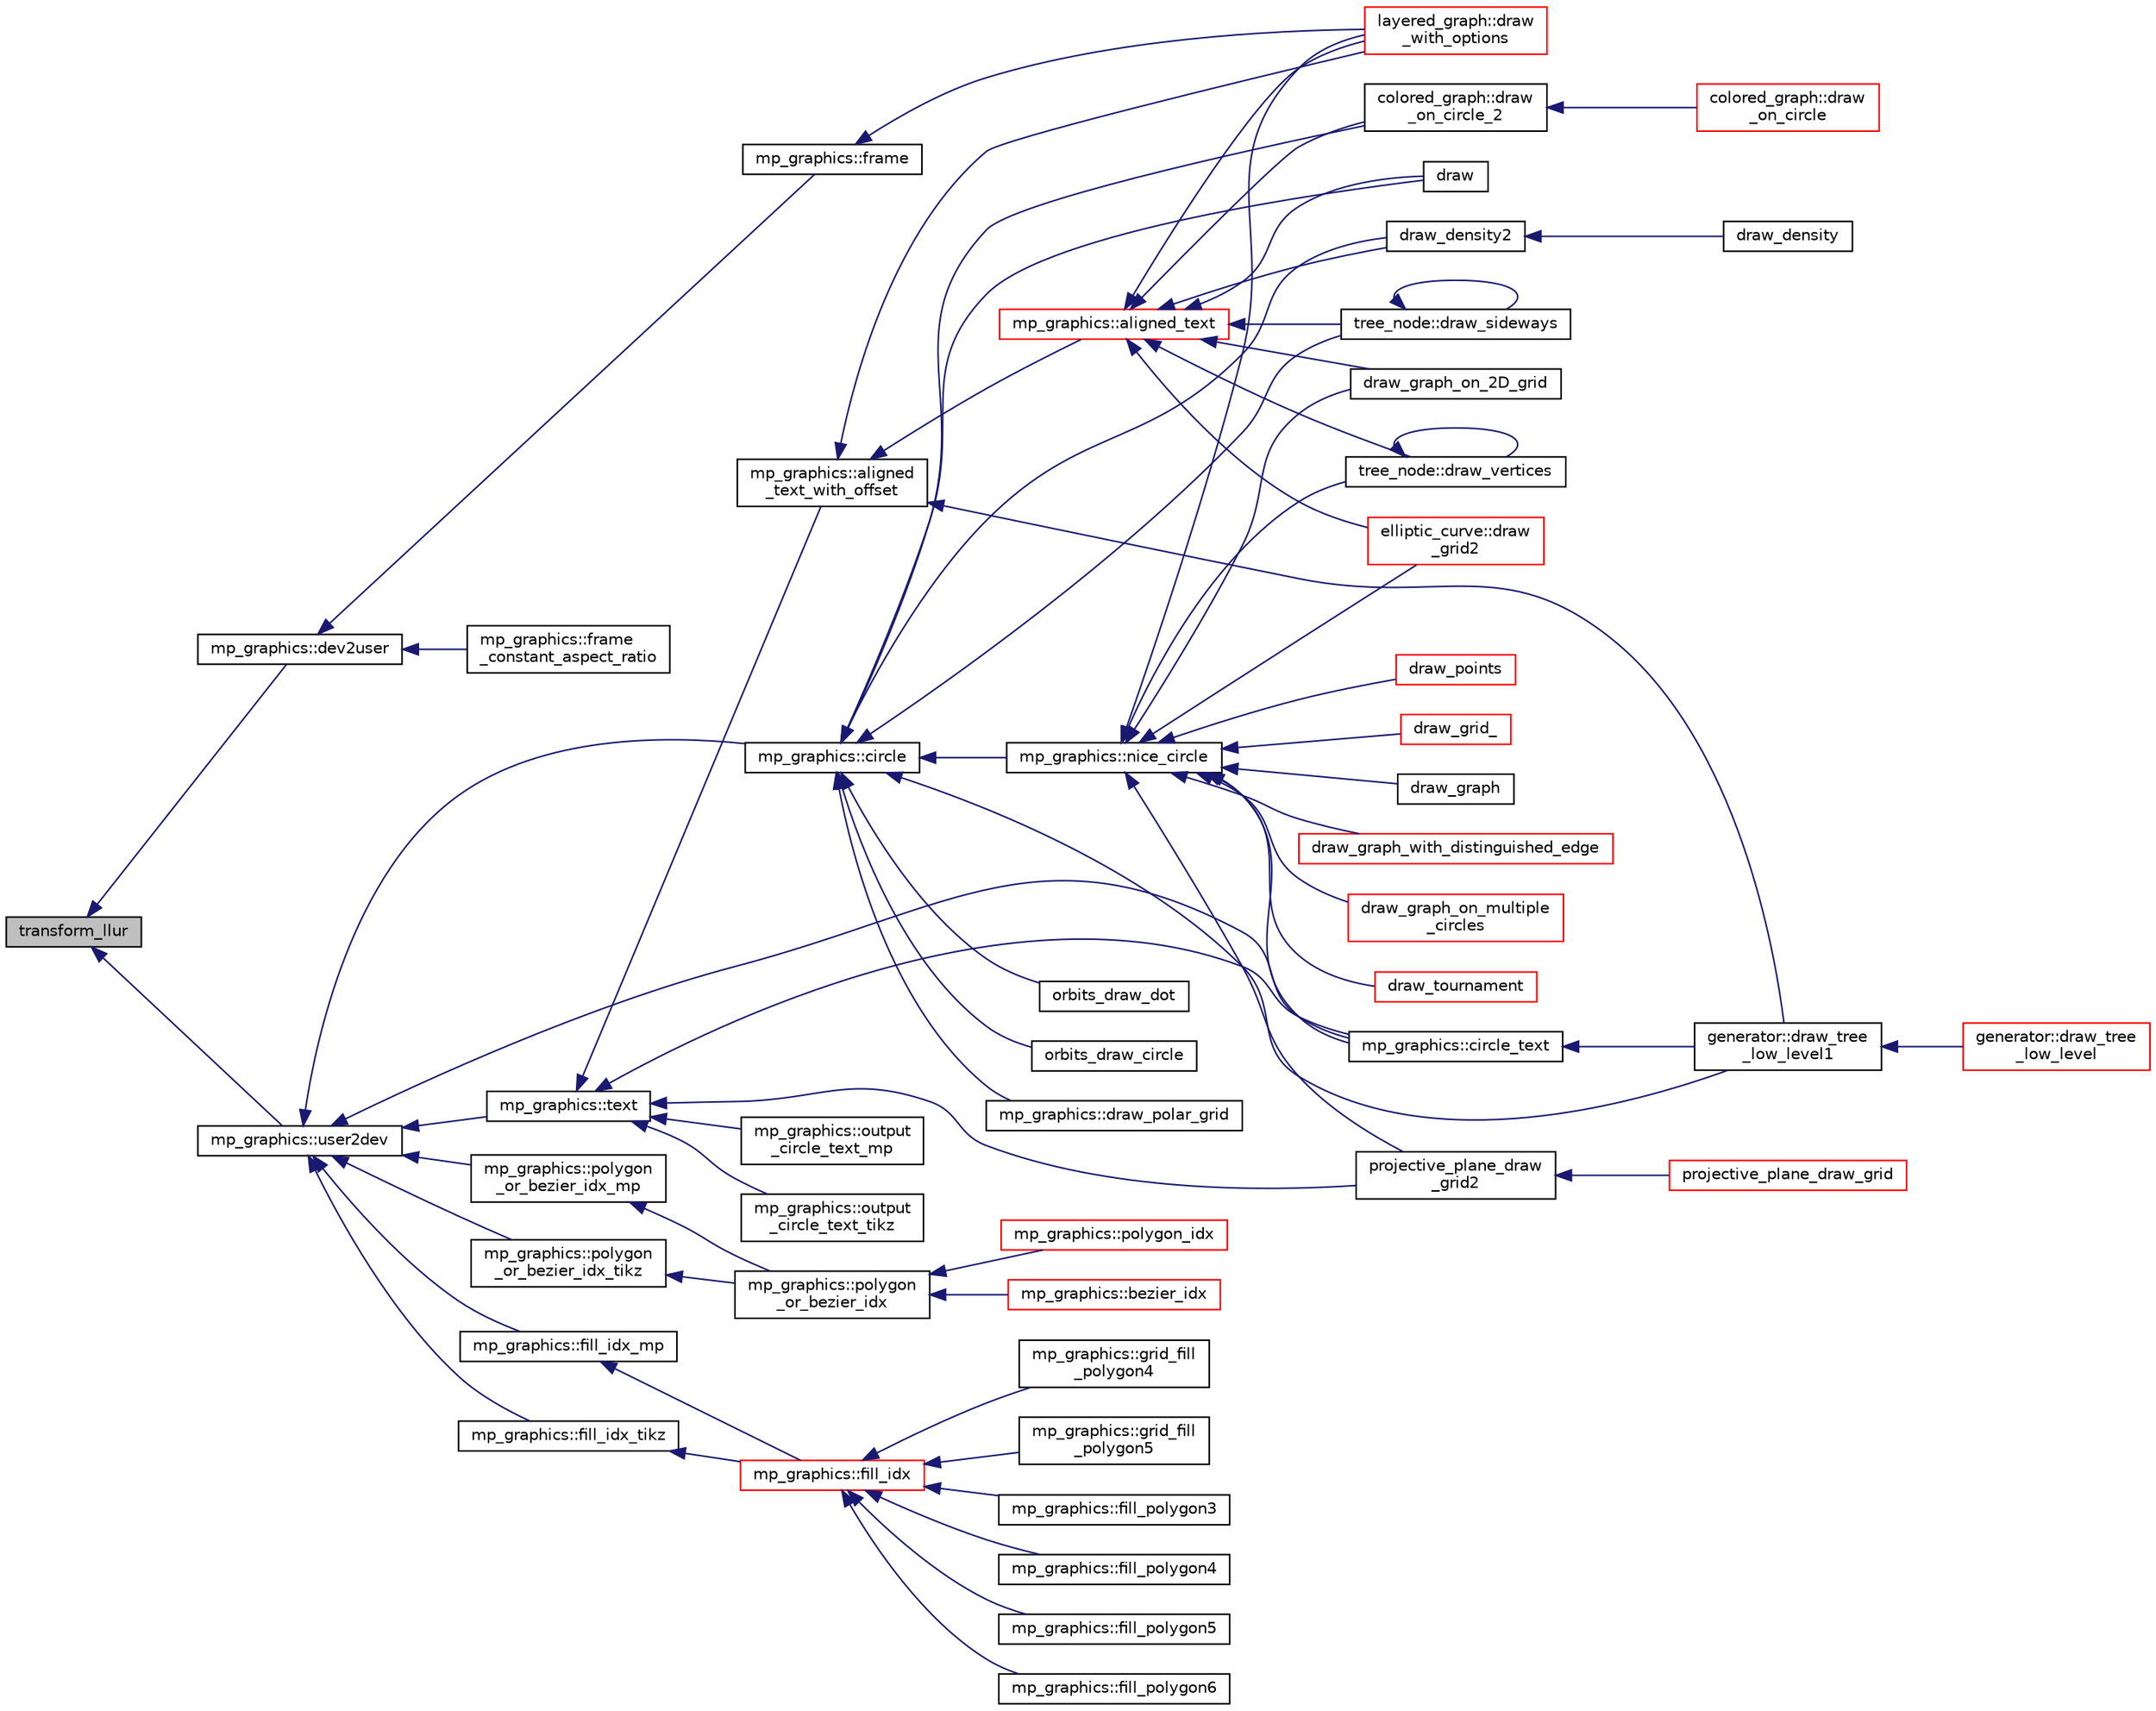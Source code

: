 digraph "transform_llur"
{
  edge [fontname="Helvetica",fontsize="10",labelfontname="Helvetica",labelfontsize="10"];
  node [fontname="Helvetica",fontsize="10",shape=record];
  rankdir="LR";
  Node858 [label="transform_llur",height=0.2,width=0.4,color="black", fillcolor="grey75", style="filled", fontcolor="black"];
  Node858 -> Node859 [dir="back",color="midnightblue",fontsize="10",style="solid",fontname="Helvetica"];
  Node859 [label="mp_graphics::user2dev",height=0.2,width=0.4,color="black", fillcolor="white", style="filled",URL="$da/d2c/classmp__graphics.html#af087f5f4b08c72f67f5e35cc312070fb"];
  Node859 -> Node860 [dir="back",color="midnightblue",fontsize="10",style="solid",fontname="Helvetica"];
  Node860 [label="mp_graphics::text",height=0.2,width=0.4,color="black", fillcolor="white", style="filled",URL="$da/d2c/classmp__graphics.html#ae92ece77cf1942bfee760d6cf854b74b"];
  Node860 -> Node861 [dir="back",color="midnightblue",fontsize="10",style="solid",fontname="Helvetica"];
  Node861 [label="mp_graphics::aligned\l_text_with_offset",height=0.2,width=0.4,color="black", fillcolor="white", style="filled",URL="$da/d2c/classmp__graphics.html#a3b5a8558ee721bd8b9ed36e732317679"];
  Node861 -> Node862 [dir="back",color="midnightblue",fontsize="10",style="solid",fontname="Helvetica"];
  Node862 [label="layered_graph::draw\l_with_options",height=0.2,width=0.4,color="red", fillcolor="white", style="filled",URL="$da/db1/classlayered__graph.html#a4c76e40c6cf5bfb2ab2df20c33e846bc"];
  Node861 -> Node888 [dir="back",color="midnightblue",fontsize="10",style="solid",fontname="Helvetica"];
  Node888 [label="mp_graphics::aligned_text",height=0.2,width=0.4,color="red", fillcolor="white", style="filled",URL="$da/d2c/classmp__graphics.html#a52ca0d0e39640fe15c6a8bd8633c9e5a"];
  Node888 -> Node892 [dir="back",color="midnightblue",fontsize="10",style="solid",fontname="Helvetica"];
  Node892 [label="colored_graph::draw\l_on_circle_2",height=0.2,width=0.4,color="black", fillcolor="white", style="filled",URL="$dc/de2/classcolored__graph.html#a5491c0aa5ba7e60fb694fe7fbbc5ce8a"];
  Node892 -> Node893 [dir="back",color="midnightblue",fontsize="10",style="solid",fontname="Helvetica"];
  Node893 [label="colored_graph::draw\l_on_circle",height=0.2,width=0.4,color="red", fillcolor="white", style="filled",URL="$dc/de2/classcolored__graph.html#af5b7af38772c569cc0d6ab1d7c1fe20b"];
  Node888 -> Node862 [dir="back",color="midnightblue",fontsize="10",style="solid",fontname="Helvetica"];
  Node888 -> Node901 [dir="back",color="midnightblue",fontsize="10",style="solid",fontname="Helvetica"];
  Node901 [label="draw",height=0.2,width=0.4,color="black", fillcolor="white", style="filled",URL="$d7/d04/graphics_8h.html#a2f0462cf6d66f0096ed82a8dad6e4c3d"];
  Node888 -> Node904 [dir="back",color="midnightblue",fontsize="10",style="solid",fontname="Helvetica"];
  Node904 [label="draw_graph_on_2D_grid",height=0.2,width=0.4,color="black", fillcolor="white", style="filled",URL="$d7/d04/graphics_8h.html#af1fb7eed73ca4b08ce41329c6b843f6b"];
  Node888 -> Node918 [dir="back",color="midnightblue",fontsize="10",style="solid",fontname="Helvetica"];
  Node918 [label="draw_density2",height=0.2,width=0.4,color="black", fillcolor="white", style="filled",URL="$de/dea/plot_8_c.html#a4325acc4eb31709cb6d3e5055c5196de"];
  Node918 -> Node919 [dir="back",color="midnightblue",fontsize="10",style="solid",fontname="Helvetica"];
  Node919 [label="draw_density",height=0.2,width=0.4,color="black", fillcolor="white", style="filled",URL="$de/dea/plot_8_c.html#aacb709615412b4c930421172d579dbba"];
  Node888 -> Node897 [dir="back",color="midnightblue",fontsize="10",style="solid",fontname="Helvetica"];
  Node897 [label="tree_node::draw_vertices",height=0.2,width=0.4,color="black", fillcolor="white", style="filled",URL="$df/dbf/classtree__node.html#a8eaf9ec1be67f5e8110b8b38fbe8a7ab"];
  Node897 -> Node897 [dir="back",color="midnightblue",fontsize="10",style="solid",fontname="Helvetica"];
  Node888 -> Node922 [dir="back",color="midnightblue",fontsize="10",style="solid",fontname="Helvetica"];
  Node922 [label="tree_node::draw_sideways",height=0.2,width=0.4,color="black", fillcolor="white", style="filled",URL="$df/dbf/classtree__node.html#a9b2f0bf6523c86a1fe755f6186180adb"];
  Node922 -> Node922 [dir="back",color="midnightblue",fontsize="10",style="solid",fontname="Helvetica"];
  Node888 -> Node916 [dir="back",color="midnightblue",fontsize="10",style="solid",fontname="Helvetica"];
  Node916 [label="elliptic_curve::draw\l_grid2",height=0.2,width=0.4,color="red", fillcolor="white", style="filled",URL="$d3/dea/classelliptic__curve.html#a20f858541aed9bfaabdf69b10f18cdbe"];
  Node861 -> Node923 [dir="back",color="midnightblue",fontsize="10",style="solid",fontname="Helvetica"];
  Node923 [label="generator::draw_tree\l_low_level1",height=0.2,width=0.4,color="black", fillcolor="white", style="filled",URL="$d7/d73/classgenerator.html#a05c91a8f773c25fbad2e806201d5f0d3"];
  Node923 -> Node924 [dir="back",color="midnightblue",fontsize="10",style="solid",fontname="Helvetica"];
  Node924 [label="generator::draw_tree\l_low_level",height=0.2,width=0.4,color="red", fillcolor="white", style="filled",URL="$d7/d73/classgenerator.html#a7ec4c0902ecfc19049792b60526ae446"];
  Node860 -> Node976 [dir="back",color="midnightblue",fontsize="10",style="solid",fontname="Helvetica"];
  Node976 [label="mp_graphics::circle_text",height=0.2,width=0.4,color="black", fillcolor="white", style="filled",URL="$da/d2c/classmp__graphics.html#aa50563fd445efab70c7abc5700c6049b"];
  Node976 -> Node923 [dir="back",color="midnightblue",fontsize="10",style="solid",fontname="Helvetica"];
  Node860 -> Node977 [dir="back",color="midnightblue",fontsize="10",style="solid",fontname="Helvetica"];
  Node977 [label="mp_graphics::output\l_circle_text_mp",height=0.2,width=0.4,color="black", fillcolor="white", style="filled",URL="$da/d2c/classmp__graphics.html#a26ee112bf3b6577bc197456632fc5d94"];
  Node860 -> Node978 [dir="back",color="midnightblue",fontsize="10",style="solid",fontname="Helvetica"];
  Node978 [label="mp_graphics::output\l_circle_text_tikz",height=0.2,width=0.4,color="black", fillcolor="white", style="filled",URL="$da/d2c/classmp__graphics.html#ac00ec544b0f24fb84caae9f6ef174c84"];
  Node860 -> Node909 [dir="back",color="midnightblue",fontsize="10",style="solid",fontname="Helvetica"];
  Node909 [label="projective_plane_draw\l_grid2",height=0.2,width=0.4,color="black", fillcolor="white", style="filled",URL="$de/dea/plot_8_c.html#ab39804332acaaaaa6c7f3fd56ac914b3"];
  Node909 -> Node910 [dir="back",color="midnightblue",fontsize="10",style="solid",fontname="Helvetica"];
  Node910 [label="projective_plane_draw_grid",height=0.2,width=0.4,color="red", fillcolor="white", style="filled",URL="$de/dea/plot_8_c.html#a40dac96f82a9acafbf7d017f601b9880"];
  Node859 -> Node979 [dir="back",color="midnightblue",fontsize="10",style="solid",fontname="Helvetica"];
  Node979 [label="mp_graphics::circle",height=0.2,width=0.4,color="black", fillcolor="white", style="filled",URL="$da/d2c/classmp__graphics.html#a0e1e32cdfd93dd41678a1dda2671ab6e"];
  Node979 -> Node892 [dir="back",color="midnightblue",fontsize="10",style="solid",fontname="Helvetica"];
  Node979 -> Node980 [dir="back",color="midnightblue",fontsize="10",style="solid",fontname="Helvetica"];
  Node980 [label="orbits_draw_dot",height=0.2,width=0.4,color="black", fillcolor="white", style="filled",URL="$d9/d29/draw_8_c.html#a20a270e8cc52b4a32cdd36bfa75d849e"];
  Node979 -> Node981 [dir="back",color="midnightblue",fontsize="10",style="solid",fontname="Helvetica"];
  Node981 [label="orbits_draw_circle",height=0.2,width=0.4,color="black", fillcolor="white", style="filled",URL="$d9/d29/draw_8_c.html#aab67c26d29e82151142b788f15c5fe1e"];
  Node979 -> Node901 [dir="back",color="midnightblue",fontsize="10",style="solid",fontname="Helvetica"];
  Node979 -> Node982 [dir="back",color="midnightblue",fontsize="10",style="solid",fontname="Helvetica"];
  Node982 [label="mp_graphics::draw_polar_grid",height=0.2,width=0.4,color="black", fillcolor="white", style="filled",URL="$da/d2c/classmp__graphics.html#a6fddb7e055dd8099413f41489342fcff"];
  Node979 -> Node983 [dir="back",color="midnightblue",fontsize="10",style="solid",fontname="Helvetica"];
  Node983 [label="mp_graphics::nice_circle",height=0.2,width=0.4,color="black", fillcolor="white", style="filled",URL="$da/d2c/classmp__graphics.html#a29055ee6a26b527757614c4e75911ade"];
  Node983 -> Node984 [dir="back",color="midnightblue",fontsize="10",style="solid",fontname="Helvetica"];
  Node984 [label="draw_points",height=0.2,width=0.4,color="red", fillcolor="white", style="filled",URL="$d4/de8/conic_8_c.html#aee69d86bdad98af95960ee1aa7effa3a"];
  Node983 -> Node985 [dir="back",color="midnightblue",fontsize="10",style="solid",fontname="Helvetica"];
  Node985 [label="draw_grid_",height=0.2,width=0.4,color="red", fillcolor="white", style="filled",URL="$da/d6d/field_8_c.html#a7d63b7cbb41f5eee173cf829ac238a23"];
  Node983 -> Node862 [dir="back",color="midnightblue",fontsize="10",style="solid",fontname="Helvetica"];
  Node983 -> Node988 [dir="back",color="midnightblue",fontsize="10",style="solid",fontname="Helvetica"];
  Node988 [label="draw_graph",height=0.2,width=0.4,color="black", fillcolor="white", style="filled",URL="$d7/d04/graphics_8h.html#af937131778e8fbd30fd890cf5423f839"];
  Node983 -> Node989 [dir="back",color="midnightblue",fontsize="10",style="solid",fontname="Helvetica"];
  Node989 [label="draw_graph_with_distinguished_edge",height=0.2,width=0.4,color="red", fillcolor="white", style="filled",URL="$d7/d04/graphics_8h.html#a988569053fbe52d7320623c4e27b8aca"];
  Node983 -> Node991 [dir="back",color="midnightblue",fontsize="10",style="solid",fontname="Helvetica"];
  Node991 [label="draw_graph_on_multiple\l_circles",height=0.2,width=0.4,color="red", fillcolor="white", style="filled",URL="$d7/d04/graphics_8h.html#a63ab8fc9db24e6b7a4d0c2994ebb5013"];
  Node983 -> Node904 [dir="back",color="midnightblue",fontsize="10",style="solid",fontname="Helvetica"];
  Node983 -> Node995 [dir="back",color="midnightblue",fontsize="10",style="solid",fontname="Helvetica"];
  Node995 [label="draw_tournament",height=0.2,width=0.4,color="red", fillcolor="white", style="filled",URL="$d7/d04/graphics_8h.html#abdcf81159ed67c2b19501ea77dbbf6c9"];
  Node983 -> Node976 [dir="back",color="midnightblue",fontsize="10",style="solid",fontname="Helvetica"];
  Node983 -> Node909 [dir="back",color="midnightblue",fontsize="10",style="solid",fontname="Helvetica"];
  Node983 -> Node897 [dir="back",color="midnightblue",fontsize="10",style="solid",fontname="Helvetica"];
  Node983 -> Node916 [dir="back",color="midnightblue",fontsize="10",style="solid",fontname="Helvetica"];
  Node979 -> Node918 [dir="back",color="midnightblue",fontsize="10",style="solid",fontname="Helvetica"];
  Node979 -> Node922 [dir="back",color="midnightblue",fontsize="10",style="solid",fontname="Helvetica"];
  Node979 -> Node923 [dir="back",color="midnightblue",fontsize="10",style="solid",fontname="Helvetica"];
  Node859 -> Node976 [dir="back",color="midnightblue",fontsize="10",style="solid",fontname="Helvetica"];
  Node859 -> Node998 [dir="back",color="midnightblue",fontsize="10",style="solid",fontname="Helvetica"];
  Node998 [label="mp_graphics::polygon\l_or_bezier_idx_mp",height=0.2,width=0.4,color="black", fillcolor="white", style="filled",URL="$da/d2c/classmp__graphics.html#ac1c736f6c02abd6df696eb949c3513ac"];
  Node998 -> Node999 [dir="back",color="midnightblue",fontsize="10",style="solid",fontname="Helvetica"];
  Node999 [label="mp_graphics::polygon\l_or_bezier_idx",height=0.2,width=0.4,color="black", fillcolor="white", style="filled",URL="$da/d2c/classmp__graphics.html#ac67f20507b7b4f592e9ed90aaa1f472a"];
  Node999 -> Node1000 [dir="back",color="midnightblue",fontsize="10",style="solid",fontname="Helvetica"];
  Node1000 [label="mp_graphics::polygon_idx",height=0.2,width=0.4,color="red", fillcolor="white", style="filled",URL="$da/d2c/classmp__graphics.html#a60729a478cad572ccb9df00b0f5988df"];
  Node999 -> Node1025 [dir="back",color="midnightblue",fontsize="10",style="solid",fontname="Helvetica"];
  Node1025 [label="mp_graphics::bezier_idx",height=0.2,width=0.4,color="red", fillcolor="white", style="filled",URL="$da/d2c/classmp__graphics.html#afb45b6b5298e90f25523210c68a69184"];
  Node859 -> Node1033 [dir="back",color="midnightblue",fontsize="10",style="solid",fontname="Helvetica"];
  Node1033 [label="mp_graphics::fill_idx_mp",height=0.2,width=0.4,color="black", fillcolor="white", style="filled",URL="$da/d2c/classmp__graphics.html#a54cc0cb42fd5e93e7519d3b71c5fe6dc"];
  Node1033 -> Node1034 [dir="back",color="midnightblue",fontsize="10",style="solid",fontname="Helvetica"];
  Node1034 [label="mp_graphics::fill_idx",height=0.2,width=0.4,color="red", fillcolor="white", style="filled",URL="$da/d2c/classmp__graphics.html#a185e833954f00af0df61939e3b3da294"];
  Node1034 -> Node1035 [dir="back",color="midnightblue",fontsize="10",style="solid",fontname="Helvetica"];
  Node1035 [label="mp_graphics::grid_fill\l_polygon4",height=0.2,width=0.4,color="black", fillcolor="white", style="filled",URL="$da/d2c/classmp__graphics.html#aa716f1eb8c6738f1f3d3fb8af5925aa3"];
  Node1034 -> Node1036 [dir="back",color="midnightblue",fontsize="10",style="solid",fontname="Helvetica"];
  Node1036 [label="mp_graphics::grid_fill\l_polygon5",height=0.2,width=0.4,color="black", fillcolor="white", style="filled",URL="$da/d2c/classmp__graphics.html#ae1a25d835e13f3e2bad90972f5f68494"];
  Node1034 -> Node1037 [dir="back",color="midnightblue",fontsize="10",style="solid",fontname="Helvetica"];
  Node1037 [label="mp_graphics::fill_polygon3",height=0.2,width=0.4,color="black", fillcolor="white", style="filled",URL="$da/d2c/classmp__graphics.html#a34e1a9951b2d27c088b8f5f6c2ccf0be"];
  Node1034 -> Node1038 [dir="back",color="midnightblue",fontsize="10",style="solid",fontname="Helvetica"];
  Node1038 [label="mp_graphics::fill_polygon4",height=0.2,width=0.4,color="black", fillcolor="white", style="filled",URL="$da/d2c/classmp__graphics.html#a2ad6347434ca3a2be7a1fc99d09e59cf"];
  Node1034 -> Node1039 [dir="back",color="midnightblue",fontsize="10",style="solid",fontname="Helvetica"];
  Node1039 [label="mp_graphics::fill_polygon5",height=0.2,width=0.4,color="black", fillcolor="white", style="filled",URL="$da/d2c/classmp__graphics.html#a6d1adde8df10147cb4244cf1e65626ef"];
  Node1034 -> Node1040 [dir="back",color="midnightblue",fontsize="10",style="solid",fontname="Helvetica"];
  Node1040 [label="mp_graphics::fill_polygon6",height=0.2,width=0.4,color="black", fillcolor="white", style="filled",URL="$da/d2c/classmp__graphics.html#a25bc586443641c2e69e1231373d91ceb"];
  Node859 -> Node1046 [dir="back",color="midnightblue",fontsize="10",style="solid",fontname="Helvetica"];
  Node1046 [label="mp_graphics::polygon\l_or_bezier_idx_tikz",height=0.2,width=0.4,color="black", fillcolor="white", style="filled",URL="$da/d2c/classmp__graphics.html#ae266ecef91f4cd8a6fd4054b17354370"];
  Node1046 -> Node999 [dir="back",color="midnightblue",fontsize="10",style="solid",fontname="Helvetica"];
  Node859 -> Node1047 [dir="back",color="midnightblue",fontsize="10",style="solid",fontname="Helvetica"];
  Node1047 [label="mp_graphics::fill_idx_tikz",height=0.2,width=0.4,color="black", fillcolor="white", style="filled",URL="$da/d2c/classmp__graphics.html#a6d871b98a58914222b7ad34af1b699ca"];
  Node1047 -> Node1034 [dir="back",color="midnightblue",fontsize="10",style="solid",fontname="Helvetica"];
  Node858 -> Node1048 [dir="back",color="midnightblue",fontsize="10",style="solid",fontname="Helvetica"];
  Node1048 [label="mp_graphics::dev2user",height=0.2,width=0.4,color="black", fillcolor="white", style="filled",URL="$da/d2c/classmp__graphics.html#ad2f2f2f85200867d9ab52d1660e79bf1"];
  Node1048 -> Node1012 [dir="back",color="midnightblue",fontsize="10",style="solid",fontname="Helvetica"];
  Node1012 [label="mp_graphics::frame",height=0.2,width=0.4,color="black", fillcolor="white", style="filled",URL="$da/d2c/classmp__graphics.html#a4094becb93ac234f2f3ebd1be83d10ff"];
  Node1012 -> Node862 [dir="back",color="midnightblue",fontsize="10",style="solid",fontname="Helvetica"];
  Node1048 -> Node1013 [dir="back",color="midnightblue",fontsize="10",style="solid",fontname="Helvetica"];
  Node1013 [label="mp_graphics::frame\l_constant_aspect_ratio",height=0.2,width=0.4,color="black", fillcolor="white", style="filled",URL="$da/d2c/classmp__graphics.html#a3b0cc53ceceec91be6ca0dde66f7ca88"];
}
